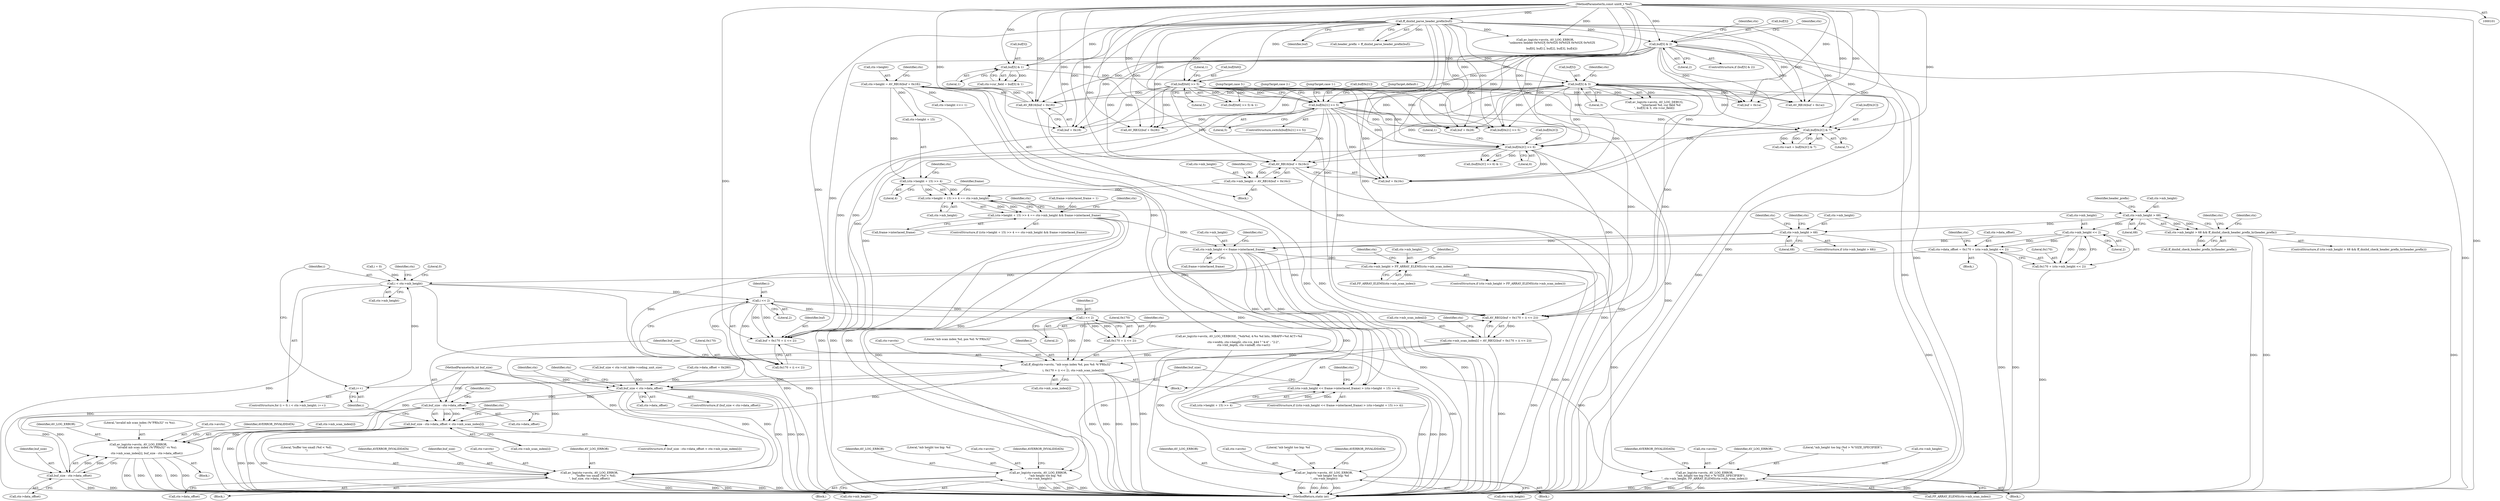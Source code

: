 digraph "0_FFmpeg_296debd213bd6dce7647cedd34eb64e5b94cdc92@pointer" {
"1000624" [label="(Call,(ctx->height + 15) >> 4 == ctx->mb_height)"];
"1000625" [label="(Call,(ctx->height + 15) >> 4)"];
"1000227" [label="(Call,ctx->height = AV_RB16(buf + 0x18))"];
"1000231" [label="(Call,AV_RB16(buf + 0x18))"];
"1000166" [label="(Call,buf[5] & 2)"];
"1000135" [label="(Call,ff_dnxhd_parse_header_prefix(buf))"];
"1000104" [label="(MethodParameterIn,const uint8_t *buf)"];
"1000221" [label="(Call,buf[0x6] >> 5)"];
"1000201" [label="(Call,buf[5] & 3)"];
"1000176" [label="(Call,buf[5] & 1)"];
"1000614" [label="(Call,ctx->mb_height = AV_RB16(buf + 0x16c))"];
"1000618" [label="(Call,AV_RB16(buf + 0x16c))"];
"1000244" [label="(Call,buf[0x21] >> 5)"];
"1000362" [label="(Call,buf[0x2C] >> 6)"];
"1000326" [label="(Call,buf[0x2C] & 7)"];
"1000623" [label="(Call,(ctx->height + 15) >> 4 == ctx->mb_height && frame->interlaced_frame)"];
"1000718" [label="(Call,ctx->mb_height << frame->interlaced_frame)"];
"1000717" [label="(Call,(ctx->mb_height << frame->interlaced_frame) > (ctx->height + 15) >> 4)"];
"1000733" [label="(Call,av_log(ctx->avctx, AV_LOG_ERROR,\n                \"mb height too big: %d\n\", ctx->mb_height))"];
"1000764" [label="(Call,ctx->mb_height > FF_ARRAY_ELEMS(ctx->mb_scan_index))"];
"1000773" [label="(Call,av_log(ctx->avctx, AV_LOG_ERROR,\n               \"mb_height too big (%d > %\"SIZE_SPECIFIER\").\n\", ctx->mb_height, FF_ARRAY_ELEMS(ctx->mb_scan_index)))"];
"1000792" [label="(Call,i < ctx->mb_height)"];
"1000811" [label="(Call,i << 2)"];
"1000806" [label="(Call,AV_RB32(buf + 0x170 + (i << 2)))"];
"1000800" [label="(Call,ctx->mb_scan_index[i] = AV_RB32(buf + 0x170 + (i << 2)))"];
"1000814" [label="(Call,ff_dlog(ctx->avctx, \"mb scan index %d, pos %d: %\"PRIu32\"\n\",\n                i, 0x170 + (i << 2), ctx->mb_scan_index[i]))"];
"1000797" [label="(Call,i++)"];
"1000831" [label="(Call,buf_size - ctx->data_offset < ctx->mb_scan_index[i])"];
"1000843" [label="(Call,av_log(ctx->avctx, AV_LOG_ERROR,\n                   \"invalid mb scan index (%\"PRIu32\" vs %u).\n\",\n                   ctx->mb_scan_index[i], buf_size - ctx->data_offset))"];
"1000807" [label="(Call,buf + 0x170 + (i << 2))"];
"1000809" [label="(Call,0x170 + (i << 2))"];
"1000822" [label="(Call,i << 2)"];
"1000820" [label="(Call,0x170 + (i << 2))"];
"1000672" [label="(Call,ctx->mb_height > 68)"];
"1000671" [label="(Call,ctx->mb_height > 68 && ff_dnxhd_check_header_prefix_hr(header_prefix))"];
"1000686" [label="(Call,ctx->mb_height << 2)"];
"1000680" [label="(Call,ctx->data_offset = 0x170 + (ctx->mb_height << 2))"];
"1000745" [label="(Call,buf_size < ctx->data_offset)"];
"1000751" [label="(Call,av_log(ctx->avctx, AV_LOG_ERROR,\n               \"buffer too small (%d < %d).\n\", buf_size, ctx->data_offset))"];
"1000832" [label="(Call,buf_size - ctx->data_offset)"];
"1000854" [label="(Call,buf_size - ctx->data_offset)"];
"1000684" [label="(Call,0x170 + (ctx->mb_height << 2))"];
"1000694" [label="(Call,ctx->mb_height > 68)"];
"1000700" [label="(Call,av_log(ctx->avctx, AV_LOG_ERROR,\n                    \"mb height too big: %d\n\", ctx->mb_height))"];
"1000624" [label="(Call,(ctx->height + 15) >> 4 == ctx->mb_height)"];
"1000281" [label="(Call,AV_RB32(buf + 0x28))"];
"1000244" [label="(Call,buf[0x21] >> 5)"];
"1000811" [label="(Call,i << 2)"];
"1000195" [label="(Call,av_log(ctx->avctx, AV_LOG_DEBUG,\n               \"interlaced %d, cur field %d\n\", buf[5] & 3, ctx->cur_field))"];
"1000228" [label="(Call,ctx->height)"];
"1000180" [label="(Literal,1)"];
"1000272" [label="(Call,buf[0x21] >> 5)"];
"1000640" [label="(Identifier,ctx)"];
"1000778" [label="(Literal,\"mb_height too big (%d > %\"SIZE_SPECIFIER\").\n\")"];
"1000142" [label="(Call,av_log(ctx->avctx, AV_LOG_ERROR,\n               \"unknown header 0x%02X 0x%02X 0x%02X 0x%02X 0x%02X\n\",\n               buf[0], buf[1], buf[2], buf[3], buf[4]))"];
"1000282" [label="(Call,buf + 0x28)"];
"1000363" [label="(Call,buf[0x2C])"];
"1000810" [label="(Literal,0x170)"];
"1000105" [label="(MethodParameterIn,int buf_size)"];
"1000706" [label="(Call,ctx->mb_height)"];
"1000705" [label="(Literal,\"mb height too big: %d\n\")"];
"1000330" [label="(Literal,7)"];
"1000687" [label="(Call,ctx->mb_height)"];
"1000710" [label="(Identifier,AVERROR_INVALIDDATA)"];
"1000839" [label="(Identifier,ctx)"];
"1000765" [label="(Call,ctx->mb_height)"];
"1000672" [label="(Call,ctx->mb_height > 68)"];
"1000845" [label="(Identifier,ctx)"];
"1000818" [label="(Literal,\"mb scan index %d, pos %d: %\"PRIu32\"\n\")"];
"1000614" [label="(Call,ctx->mb_height = AV_RB16(buf + 0x16c))"];
"1000177" [label="(Call,buf[5])"];
"1000782" [label="(Call,FF_ARRAY_ELEMS(ctx->mb_scan_index))"];
"1000813" [label="(Literal,2)"];
"1000812" [label="(Identifier,i)"];
"1000800" [label="(Call,ctx->mb_scan_index[i] = AV_RB32(buf + 0x170 + (i << 2)))"];
"1000756" [label="(Literal,\"buffer too small (%d < %d).\n\")"];
"1000239" [label="(Call,AV_RB16(buf + 0x1a))"];
"1000638" [label="(Call,ctx->height <<= 1)"];
"1000104" [label="(MethodParameterIn,const uint8_t *buf)"];
"1000746" [label="(Identifier,buf_size)"];
"1000794" [label="(Call,ctx->mb_height)"];
"1000831" [label="(Call,buf_size - ctx->data_offset < ctx->mb_scan_index[i])"];
"1000824" [label="(Literal,2)"];
"1000720" [label="(Identifier,ctx)"];
"1000751" [label="(Call,av_log(ctx->avctx, AV_LOG_ERROR,\n               \"buffer too small (%d < %d).\n\", buf_size, ctx->data_offset))"];
"1000809" [label="(Call,0x170 + (i << 2))"];
"1000690" [label="(Literal,2)"];
"1000719" [label="(Call,ctx->mb_height)"];
"1000821" [label="(Literal,0x170)"];
"1000790" [label="(Identifier,i)"];
"1000789" [label="(Call,i = 0)"];
"1000166" [label="(Call,buf[5] & 2)"];
"1000722" [label="(Call,frame->interlaced_frame)"];
"1000615" [label="(Call,ctx->mb_height)"];
"1000696" [label="(Identifier,ctx)"];
"1000181" [label="(Call,frame->interlaced_frame = 1)"];
"1000808" [label="(Identifier,buf)"];
"1000684" [label="(Call,0x170 + (ctx->mb_height << 2))"];
"1000700" [label="(Call,av_log(ctx->avctx, AV_LOG_ERROR,\n                    \"mb height too big: %d\n\", ctx->mb_height))"];
"1000213" [label="(Identifier,ctx)"];
"1000825" [label="(Call,ctx->mb_scan_index[i])"];
"1000833" [label="(Identifier,buf_size)"];
"1000762" [label="(Identifier,AVERROR_INVALIDDATA)"];
"1000581" [label="(Call,buf_size < ctx->cid_table->coding_unit_size)"];
"1000226" [label="(Literal,1)"];
"1000848" [label="(Literal,\"invalid mb scan index (%\"PRIu32\" vs %u).\n\")"];
"1000863" [label="(MethodReturn,static int)"];
"1000699" [label="(Block,)"];
"1000779" [label="(Call,ctx->mb_height)"];
"1000844" [label="(Call,ctx->avctx)"];
"1000750" [label="(Block,)"];
"1000673" [label="(Call,ctx->mb_height)"];
"1000265" [label="(JumpTarget,default:)"];
"1000744" [label="(ControlStructure,if (buf_size < ctx->data_offset))"];
"1000820" [label="(Call,0x170 + (i << 2))"];
"1000135" [label="(Call,ff_dnxhd_parse_header_prefix(buf))"];
"1000176" [label="(Call,buf[5] & 1)"];
"1000772" [label="(Block,)"];
"1000787" [label="(Identifier,AVERROR_INVALIDDATA)"];
"1000232" [label="(Call,buf + 0x18)"];
"1000801" [label="(Call,ctx->mb_scan_index[i])"];
"1000774" [label="(Call,ctx->avctx)"];
"1000240" [label="(Call,buf + 0x1a)"];
"1000222" [label="(Call,buf[0x6])"];
"1000670" [label="(ControlStructure,if (ctx->mb_height > 68 && ff_dnxhd_check_header_prefix_hr(header_prefix)))"];
"1000260" [label="(JumpTarget,case 3:)"];
"1000745" [label="(Call,buf_size < ctx->data_offset)"];
"1000685" [label="(Literal,0x170)"];
"1000764" [label="(Call,ctx->mb_height > FF_ARRAY_ELEMS(ctx->mb_scan_index))"];
"1000366" [label="(Literal,6)"];
"1000711" [label="(Call,ctx->data_offset = 0x280)"];
"1000798" [label="(Identifier,i)"];
"1000220" [label="(Call,(buf[0x6] >> 5) & 1)"];
"1000717" [label="(Call,(ctx->mb_height << frame->interlaced_frame) > (ctx->height + 15) >> 4)"];
"1000768" [label="(Call,FF_ARRAY_ELEMS(ctx->mb_scan_index))"];
"1000207" [label="(Identifier,ctx)"];
"1000827" [label="(Identifier,ctx)"];
"1000633" [label="(Identifier,ctx)"];
"1000678" [label="(Identifier,header_prefix)"];
"1000739" [label="(Call,ctx->mb_height)"];
"1000725" [label="(Call,(ctx->height + 15) >> 4)"];
"1000823" [label="(Identifier,i)"];
"1000757" [label="(Identifier,buf_size)"];
"1000792" [label="(Call,i < ctx->mb_height)"];
"1000255" [label="(JumpTarget,case 2:)"];
"1000695" [label="(Call,ctx->mb_height)"];
"1000250" [label="(JumpTarget,case 1:)"];
"1000735" [label="(Identifier,ctx)"];
"1000631" [label="(Literal,4)"];
"1000682" [label="(Identifier,ctx)"];
"1000775" [label="(Identifier,ctx)"];
"1000635" [label="(Call,frame->interlaced_frame)"];
"1000834" [label="(Call,ctx->data_offset)"];
"1000327" [label="(Call,buf[0x2C])"];
"1000694" [label="(Call,ctx->mb_height > 68)"];
"1000362" [label="(Call,buf[0x2C] >> 6)"];
"1000856" [label="(Call,ctx->data_offset)"];
"1000237" [label="(Identifier,ctx)"];
"1000832" [label="(Call,buf_size - ctx->data_offset)"];
"1000860" [label="(Identifier,AVERROR_INVALIDDATA)"];
"1000704" [label="(Identifier,AV_LOG_ERROR)"];
"1000737" [label="(Identifier,AV_LOG_ERROR)"];
"1000843" [label="(Call,av_log(ctx->avctx, AV_LOG_ERROR,\n                   \"invalid mb scan index (%\"PRIu32\" vs %u).\n\",\n                   ctx->mb_scan_index[i], buf_size - ctx->data_offset))"];
"1000698" [label="(Literal,68)"];
"1000170" [label="(Literal,2)"];
"1000793" [label="(Identifier,i)"];
"1000619" [label="(Call,buf + 0x16c)"];
"1000797" [label="(Call,i++)"];
"1000671" [label="(Call,ctx->mb_height > 68 && ff_dnxhd_check_header_prefix_hr(header_prefix))"];
"1000837" [label="(Call,ctx->mb_scan_index[i])"];
"1000645" [label="(Identifier,ctx)"];
"1000165" [label="(ControlStructure,if (buf[5] & 2))"];
"1000107" [label="(Block,)"];
"1000819" [label="(Identifier,i)"];
"1000626" [label="(Call,ctx->height + 15)"];
"1000202" [label="(Call,buf[5])"];
"1000367" [label="(Literal,1)"];
"1000718" [label="(Call,ctx->mb_height << frame->interlaced_frame)"];
"1000326" [label="(Call,buf[0x2C] & 7)"];
"1000758" [label="(Call,ctx->data_offset)"];
"1000225" [label="(Literal,5)"];
"1000766" [label="(Identifier,ctx)"];
"1000231" [label="(Call,AV_RB16(buf + 0x18))"];
"1000167" [label="(Call,buf[5])"];
"1000248" [label="(Literal,5)"];
"1000849" [label="(Call,ctx->mb_scan_index[i])"];
"1000623" [label="(Call,(ctx->height + 15) >> 4 == ctx->mb_height && frame->interlaced_frame)"];
"1000679" [label="(Block,)"];
"1000701" [label="(Call,ctx->avctx)"];
"1000243" [label="(ControlStructure,switch(buf[0x21] >> 5))"];
"1000693" [label="(ControlStructure,if (ctx->mb_height > 68))"];
"1000815" [label="(Call,ctx->avctx)"];
"1000361" [label="(Call,(buf[0x2C] >> 6) & 1)"];
"1000816" [label="(Identifier,ctx)"];
"1000680" [label="(Call,ctx->data_offset = 0x170 + (ctx->mb_height << 2))"];
"1000681" [label="(Call,ctx->data_offset)"];
"1000738" [label="(Literal,\"mb height too big: %d\n\")"];
"1000618" [label="(Call,AV_RB16(buf + 0x16c))"];
"1000855" [label="(Identifier,buf_size)"];
"1000777" [label="(Identifier,AV_LOG_ERROR)"];
"1000227" [label="(Call,ctx->height = AV_RB16(buf + 0x18))"];
"1000752" [label="(Call,ctx->avctx)"];
"1000136" [label="(Identifier,buf)"];
"1000622" [label="(ControlStructure,if ((ctx->height + 15) >> 4 == ctx->mb_height && frame->interlaced_frame))"];
"1000713" [label="(Identifier,ctx)"];
"1000847" [label="(Identifier,AV_LOG_ERROR)"];
"1000636" [label="(Identifier,frame)"];
"1000807" [label="(Call,buf + 0x170 + (i << 2))"];
"1000628" [label="(Identifier,ctx)"];
"1000174" [label="(Identifier,ctx)"];
"1000803" [label="(Identifier,ctx)"];
"1000733" [label="(Call,av_log(ctx->avctx, AV_LOG_ERROR,\n                \"mb height too big: %d\n\", ctx->mb_height))"];
"1000632" [label="(Call,ctx->mb_height)"];
"1000755" [label="(Identifier,AV_LOG_ERROR)"];
"1000133" [label="(Call,header_prefix = ff_dnxhd_parse_header_prefix(buf))"];
"1000221" [label="(Call,buf[0x6] >> 5)"];
"1000728" [label="(Identifier,ctx)"];
"1000734" [label="(Call,ctx->avctx)"];
"1000747" [label="(Call,ctx->data_offset)"];
"1000806" [label="(Call,AV_RB32(buf + 0x170 + (i << 2)))"];
"1000716" [label="(ControlStructure,if ((ctx->mb_height << frame->interlaced_frame) > (ctx->height + 15) >> 4))"];
"1000788" [label="(ControlStructure,for (i = 0; i < ctx->mb_height; i++))"];
"1000643" [label="(Call,av_log(ctx->avctx, AV_LOG_VERBOSE, \"%dx%d, 4:%s %d bits, MBAFF=%d ACT=%d\n\",\n           ctx->width, ctx->height, ctx->is_444 ? \"4:4\" : \"2:2\",\n           ctx->bit_depth, ctx->mbaff, ctx->act))"];
"1000763" [label="(ControlStructure,if (ctx->mb_height > FF_ARRAY_ELEMS(ctx->mb_scan_index)))"];
"1000814" [label="(Call,ff_dlog(ctx->avctx, \"mb scan index %d, pos %d: %\"PRIu32\"\n\",\n                i, 0x170 + (i << 2), ctx->mb_scan_index[i]))"];
"1000201" [label="(Call,buf[5] & 3)"];
"1000743" [label="(Identifier,AVERROR_INVALIDDATA)"];
"1000862" [label="(Literal,0)"];
"1000732" [label="(Block,)"];
"1000753" [label="(Identifier,ctx)"];
"1000677" [label="(Call,ff_dnxhd_check_header_prefix_hr(header_prefix))"];
"1000842" [label="(Block,)"];
"1000773" [label="(Call,av_log(ctx->avctx, AV_LOG_ERROR,\n               \"mb_height too big (%d > %\"SIZE_SPECIFIER\").\n\", ctx->mb_height, FF_ARRAY_ELEMS(ctx->mb_scan_index)))"];
"1000322" [label="(Call,ctx->act = buf[0x2C] & 7)"];
"1000799" [label="(Block,)"];
"1000245" [label="(Call,buf[0x21])"];
"1000686" [label="(Call,ctx->mb_height << 2)"];
"1000676" [label="(Literal,68)"];
"1000830" [label="(ControlStructure,if (buf_size - ctx->data_offset < ctx->mb_scan_index[i]))"];
"1000625" [label="(Call,(ctx->height + 15) >> 4)"];
"1000822" [label="(Call,i << 2)"];
"1000205" [label="(Literal,3)"];
"1000702" [label="(Identifier,ctx)"];
"1000172" [label="(Call,ctx->cur_field = buf[5] & 1)"];
"1000854" [label="(Call,buf_size - ctx->data_offset)"];
"1000624" -> "1000623"  [label="AST: "];
"1000624" -> "1000632"  [label="CFG: "];
"1000625" -> "1000624"  [label="AST: "];
"1000632" -> "1000624"  [label="AST: "];
"1000636" -> "1000624"  [label="CFG: "];
"1000623" -> "1000624"  [label="CFG: "];
"1000624" -> "1000863"  [label="DDG: "];
"1000624" -> "1000623"  [label="DDG: "];
"1000624" -> "1000623"  [label="DDG: "];
"1000625" -> "1000624"  [label="DDG: "];
"1000625" -> "1000624"  [label="DDG: "];
"1000614" -> "1000624"  [label="DDG: "];
"1000624" -> "1000672"  [label="DDG: "];
"1000625" -> "1000631"  [label="CFG: "];
"1000626" -> "1000625"  [label="AST: "];
"1000631" -> "1000625"  [label="AST: "];
"1000633" -> "1000625"  [label="CFG: "];
"1000625" -> "1000863"  [label="DDG: "];
"1000227" -> "1000625"  [label="DDG: "];
"1000227" -> "1000107"  [label="AST: "];
"1000227" -> "1000231"  [label="CFG: "];
"1000228" -> "1000227"  [label="AST: "];
"1000231" -> "1000227"  [label="AST: "];
"1000237" -> "1000227"  [label="CFG: "];
"1000227" -> "1000863"  [label="DDG: "];
"1000227" -> "1000863"  [label="DDG: "];
"1000231" -> "1000227"  [label="DDG: "];
"1000227" -> "1000626"  [label="DDG: "];
"1000227" -> "1000638"  [label="DDG: "];
"1000227" -> "1000643"  [label="DDG: "];
"1000231" -> "1000232"  [label="CFG: "];
"1000232" -> "1000231"  [label="AST: "];
"1000231" -> "1000863"  [label="DDG: "];
"1000166" -> "1000231"  [label="DDG: "];
"1000221" -> "1000231"  [label="DDG: "];
"1000135" -> "1000231"  [label="DDG: "];
"1000201" -> "1000231"  [label="DDG: "];
"1000104" -> "1000231"  [label="DDG: "];
"1000166" -> "1000165"  [label="AST: "];
"1000166" -> "1000170"  [label="CFG: "];
"1000167" -> "1000166"  [label="AST: "];
"1000170" -> "1000166"  [label="AST: "];
"1000174" -> "1000166"  [label="CFG: "];
"1000213" -> "1000166"  [label="CFG: "];
"1000166" -> "1000863"  [label="DDG: "];
"1000166" -> "1000863"  [label="DDG: "];
"1000135" -> "1000166"  [label="DDG: "];
"1000104" -> "1000166"  [label="DDG: "];
"1000166" -> "1000176"  [label="DDG: "];
"1000166" -> "1000232"  [label="DDG: "];
"1000166" -> "1000239"  [label="DDG: "];
"1000166" -> "1000240"  [label="DDG: "];
"1000166" -> "1000244"  [label="DDG: "];
"1000166" -> "1000272"  [label="DDG: "];
"1000166" -> "1000281"  [label="DDG: "];
"1000166" -> "1000282"  [label="DDG: "];
"1000166" -> "1000326"  [label="DDG: "];
"1000166" -> "1000362"  [label="DDG: "];
"1000166" -> "1000618"  [label="DDG: "];
"1000166" -> "1000619"  [label="DDG: "];
"1000166" -> "1000806"  [label="DDG: "];
"1000166" -> "1000807"  [label="DDG: "];
"1000135" -> "1000133"  [label="AST: "];
"1000135" -> "1000136"  [label="CFG: "];
"1000136" -> "1000135"  [label="AST: "];
"1000133" -> "1000135"  [label="CFG: "];
"1000135" -> "1000863"  [label="DDG: "];
"1000135" -> "1000133"  [label="DDG: "];
"1000104" -> "1000135"  [label="DDG: "];
"1000135" -> "1000142"  [label="DDG: "];
"1000135" -> "1000176"  [label="DDG: "];
"1000135" -> "1000201"  [label="DDG: "];
"1000135" -> "1000221"  [label="DDG: "];
"1000135" -> "1000232"  [label="DDG: "];
"1000135" -> "1000239"  [label="DDG: "];
"1000135" -> "1000240"  [label="DDG: "];
"1000135" -> "1000244"  [label="DDG: "];
"1000135" -> "1000272"  [label="DDG: "];
"1000135" -> "1000281"  [label="DDG: "];
"1000135" -> "1000282"  [label="DDG: "];
"1000135" -> "1000326"  [label="DDG: "];
"1000135" -> "1000362"  [label="DDG: "];
"1000135" -> "1000618"  [label="DDG: "];
"1000135" -> "1000619"  [label="DDG: "];
"1000135" -> "1000806"  [label="DDG: "];
"1000135" -> "1000807"  [label="DDG: "];
"1000104" -> "1000101"  [label="AST: "];
"1000104" -> "1000863"  [label="DDG: "];
"1000104" -> "1000142"  [label="DDG: "];
"1000104" -> "1000176"  [label="DDG: "];
"1000104" -> "1000201"  [label="DDG: "];
"1000104" -> "1000221"  [label="DDG: "];
"1000104" -> "1000232"  [label="DDG: "];
"1000104" -> "1000239"  [label="DDG: "];
"1000104" -> "1000240"  [label="DDG: "];
"1000104" -> "1000244"  [label="DDG: "];
"1000104" -> "1000272"  [label="DDG: "];
"1000104" -> "1000281"  [label="DDG: "];
"1000104" -> "1000282"  [label="DDG: "];
"1000104" -> "1000326"  [label="DDG: "];
"1000104" -> "1000362"  [label="DDG: "];
"1000104" -> "1000618"  [label="DDG: "];
"1000104" -> "1000619"  [label="DDG: "];
"1000104" -> "1000806"  [label="DDG: "];
"1000104" -> "1000807"  [label="DDG: "];
"1000221" -> "1000220"  [label="AST: "];
"1000221" -> "1000225"  [label="CFG: "];
"1000222" -> "1000221"  [label="AST: "];
"1000225" -> "1000221"  [label="AST: "];
"1000226" -> "1000221"  [label="CFG: "];
"1000221" -> "1000863"  [label="DDG: "];
"1000221" -> "1000220"  [label="DDG: "];
"1000221" -> "1000220"  [label="DDG: "];
"1000221" -> "1000232"  [label="DDG: "];
"1000221" -> "1000239"  [label="DDG: "];
"1000221" -> "1000240"  [label="DDG: "];
"1000221" -> "1000244"  [label="DDG: "];
"1000221" -> "1000272"  [label="DDG: "];
"1000221" -> "1000281"  [label="DDG: "];
"1000221" -> "1000282"  [label="DDG: "];
"1000221" -> "1000326"  [label="DDG: "];
"1000221" -> "1000362"  [label="DDG: "];
"1000221" -> "1000618"  [label="DDG: "];
"1000221" -> "1000619"  [label="DDG: "];
"1000221" -> "1000806"  [label="DDG: "];
"1000221" -> "1000807"  [label="DDG: "];
"1000201" -> "1000195"  [label="AST: "];
"1000201" -> "1000205"  [label="CFG: "];
"1000202" -> "1000201"  [label="AST: "];
"1000205" -> "1000201"  [label="AST: "];
"1000207" -> "1000201"  [label="CFG: "];
"1000201" -> "1000863"  [label="DDG: "];
"1000201" -> "1000195"  [label="DDG: "];
"1000201" -> "1000195"  [label="DDG: "];
"1000176" -> "1000201"  [label="DDG: "];
"1000201" -> "1000232"  [label="DDG: "];
"1000201" -> "1000239"  [label="DDG: "];
"1000201" -> "1000240"  [label="DDG: "];
"1000201" -> "1000244"  [label="DDG: "];
"1000201" -> "1000272"  [label="DDG: "];
"1000201" -> "1000281"  [label="DDG: "];
"1000201" -> "1000282"  [label="DDG: "];
"1000201" -> "1000326"  [label="DDG: "];
"1000201" -> "1000362"  [label="DDG: "];
"1000201" -> "1000618"  [label="DDG: "];
"1000201" -> "1000619"  [label="DDG: "];
"1000201" -> "1000806"  [label="DDG: "];
"1000201" -> "1000807"  [label="DDG: "];
"1000176" -> "1000172"  [label="AST: "];
"1000176" -> "1000180"  [label="CFG: "];
"1000177" -> "1000176"  [label="AST: "];
"1000180" -> "1000176"  [label="AST: "];
"1000172" -> "1000176"  [label="CFG: "];
"1000176" -> "1000172"  [label="DDG: "];
"1000176" -> "1000172"  [label="DDG: "];
"1000614" -> "1000107"  [label="AST: "];
"1000614" -> "1000618"  [label="CFG: "];
"1000615" -> "1000614"  [label="AST: "];
"1000618" -> "1000614"  [label="AST: "];
"1000628" -> "1000614"  [label="CFG: "];
"1000614" -> "1000863"  [label="DDG: "];
"1000618" -> "1000614"  [label="DDG: "];
"1000618" -> "1000619"  [label="CFG: "];
"1000619" -> "1000618"  [label="AST: "];
"1000618" -> "1000863"  [label="DDG: "];
"1000244" -> "1000618"  [label="DDG: "];
"1000362" -> "1000618"  [label="DDG: "];
"1000244" -> "1000243"  [label="AST: "];
"1000244" -> "1000248"  [label="CFG: "];
"1000245" -> "1000244"  [label="AST: "];
"1000248" -> "1000244"  [label="AST: "];
"1000250" -> "1000244"  [label="CFG: "];
"1000255" -> "1000244"  [label="CFG: "];
"1000260" -> "1000244"  [label="CFG: "];
"1000265" -> "1000244"  [label="CFG: "];
"1000244" -> "1000863"  [label="DDG: "];
"1000244" -> "1000863"  [label="DDG: "];
"1000244" -> "1000272"  [label="DDG: "];
"1000244" -> "1000281"  [label="DDG: "];
"1000244" -> "1000282"  [label="DDG: "];
"1000244" -> "1000326"  [label="DDG: "];
"1000244" -> "1000362"  [label="DDG: "];
"1000244" -> "1000619"  [label="DDG: "];
"1000244" -> "1000806"  [label="DDG: "];
"1000244" -> "1000807"  [label="DDG: "];
"1000362" -> "1000361"  [label="AST: "];
"1000362" -> "1000366"  [label="CFG: "];
"1000363" -> "1000362"  [label="AST: "];
"1000366" -> "1000362"  [label="AST: "];
"1000367" -> "1000362"  [label="CFG: "];
"1000362" -> "1000863"  [label="DDG: "];
"1000362" -> "1000361"  [label="DDG: "];
"1000362" -> "1000361"  [label="DDG: "];
"1000326" -> "1000362"  [label="DDG: "];
"1000362" -> "1000619"  [label="DDG: "];
"1000362" -> "1000806"  [label="DDG: "];
"1000362" -> "1000807"  [label="DDG: "];
"1000326" -> "1000322"  [label="AST: "];
"1000326" -> "1000330"  [label="CFG: "];
"1000327" -> "1000326"  [label="AST: "];
"1000330" -> "1000326"  [label="AST: "];
"1000322" -> "1000326"  [label="CFG: "];
"1000326" -> "1000322"  [label="DDG: "];
"1000326" -> "1000322"  [label="DDG: "];
"1000623" -> "1000622"  [label="AST: "];
"1000623" -> "1000635"  [label="CFG: "];
"1000635" -> "1000623"  [label="AST: "];
"1000640" -> "1000623"  [label="CFG: "];
"1000645" -> "1000623"  [label="CFG: "];
"1000623" -> "1000863"  [label="DDG: "];
"1000623" -> "1000863"  [label="DDG: "];
"1000623" -> "1000863"  [label="DDG: "];
"1000181" -> "1000623"  [label="DDG: "];
"1000623" -> "1000718"  [label="DDG: "];
"1000718" -> "1000717"  [label="AST: "];
"1000718" -> "1000722"  [label="CFG: "];
"1000719" -> "1000718"  [label="AST: "];
"1000722" -> "1000718"  [label="AST: "];
"1000728" -> "1000718"  [label="CFG: "];
"1000718" -> "1000863"  [label="DDG: "];
"1000718" -> "1000863"  [label="DDG: "];
"1000718" -> "1000717"  [label="DDG: "];
"1000718" -> "1000717"  [label="DDG: "];
"1000694" -> "1000718"  [label="DDG: "];
"1000686" -> "1000718"  [label="DDG: "];
"1000718" -> "1000733"  [label="DDG: "];
"1000718" -> "1000764"  [label="DDG: "];
"1000717" -> "1000716"  [label="AST: "];
"1000717" -> "1000725"  [label="CFG: "];
"1000725" -> "1000717"  [label="AST: "];
"1000735" -> "1000717"  [label="CFG: "];
"1000746" -> "1000717"  [label="CFG: "];
"1000717" -> "1000863"  [label="DDG: "];
"1000717" -> "1000863"  [label="DDG: "];
"1000717" -> "1000863"  [label="DDG: "];
"1000725" -> "1000717"  [label="DDG: "];
"1000725" -> "1000717"  [label="DDG: "];
"1000733" -> "1000732"  [label="AST: "];
"1000733" -> "1000739"  [label="CFG: "];
"1000734" -> "1000733"  [label="AST: "];
"1000737" -> "1000733"  [label="AST: "];
"1000738" -> "1000733"  [label="AST: "];
"1000739" -> "1000733"  [label="AST: "];
"1000743" -> "1000733"  [label="CFG: "];
"1000733" -> "1000863"  [label="DDG: "];
"1000733" -> "1000863"  [label="DDG: "];
"1000733" -> "1000863"  [label="DDG: "];
"1000733" -> "1000863"  [label="DDG: "];
"1000643" -> "1000733"  [label="DDG: "];
"1000764" -> "1000763"  [label="AST: "];
"1000764" -> "1000768"  [label="CFG: "];
"1000765" -> "1000764"  [label="AST: "];
"1000768" -> "1000764"  [label="AST: "];
"1000775" -> "1000764"  [label="CFG: "];
"1000790" -> "1000764"  [label="CFG: "];
"1000764" -> "1000863"  [label="DDG: "];
"1000764" -> "1000863"  [label="DDG: "];
"1000768" -> "1000764"  [label="DDG: "];
"1000764" -> "1000773"  [label="DDG: "];
"1000764" -> "1000792"  [label="DDG: "];
"1000773" -> "1000772"  [label="AST: "];
"1000773" -> "1000782"  [label="CFG: "];
"1000774" -> "1000773"  [label="AST: "];
"1000777" -> "1000773"  [label="AST: "];
"1000778" -> "1000773"  [label="AST: "];
"1000779" -> "1000773"  [label="AST: "];
"1000782" -> "1000773"  [label="AST: "];
"1000787" -> "1000773"  [label="CFG: "];
"1000773" -> "1000863"  [label="DDG: "];
"1000773" -> "1000863"  [label="DDG: "];
"1000773" -> "1000863"  [label="DDG: "];
"1000773" -> "1000863"  [label="DDG: "];
"1000773" -> "1000863"  [label="DDG: "];
"1000643" -> "1000773"  [label="DDG: "];
"1000782" -> "1000773"  [label="DDG: "];
"1000792" -> "1000788"  [label="AST: "];
"1000792" -> "1000794"  [label="CFG: "];
"1000793" -> "1000792"  [label="AST: "];
"1000794" -> "1000792"  [label="AST: "];
"1000803" -> "1000792"  [label="CFG: "];
"1000862" -> "1000792"  [label="CFG: "];
"1000792" -> "1000863"  [label="DDG: "];
"1000792" -> "1000863"  [label="DDG: "];
"1000792" -> "1000863"  [label="DDG: "];
"1000789" -> "1000792"  [label="DDG: "];
"1000797" -> "1000792"  [label="DDG: "];
"1000792" -> "1000811"  [label="DDG: "];
"1000811" -> "1000809"  [label="AST: "];
"1000811" -> "1000813"  [label="CFG: "];
"1000812" -> "1000811"  [label="AST: "];
"1000813" -> "1000811"  [label="AST: "];
"1000809" -> "1000811"  [label="CFG: "];
"1000811" -> "1000806"  [label="DDG: "];
"1000811" -> "1000806"  [label="DDG: "];
"1000811" -> "1000807"  [label="DDG: "];
"1000811" -> "1000807"  [label="DDG: "];
"1000811" -> "1000809"  [label="DDG: "];
"1000811" -> "1000809"  [label="DDG: "];
"1000811" -> "1000822"  [label="DDG: "];
"1000806" -> "1000800"  [label="AST: "];
"1000806" -> "1000807"  [label="CFG: "];
"1000807" -> "1000806"  [label="AST: "];
"1000800" -> "1000806"  [label="CFG: "];
"1000806" -> "1000863"  [label="DDG: "];
"1000806" -> "1000800"  [label="DDG: "];
"1000800" -> "1000799"  [label="AST: "];
"1000801" -> "1000800"  [label="AST: "];
"1000816" -> "1000800"  [label="CFG: "];
"1000800" -> "1000863"  [label="DDG: "];
"1000800" -> "1000814"  [label="DDG: "];
"1000814" -> "1000799"  [label="AST: "];
"1000814" -> "1000825"  [label="CFG: "];
"1000815" -> "1000814"  [label="AST: "];
"1000818" -> "1000814"  [label="AST: "];
"1000819" -> "1000814"  [label="AST: "];
"1000820" -> "1000814"  [label="AST: "];
"1000825" -> "1000814"  [label="AST: "];
"1000833" -> "1000814"  [label="CFG: "];
"1000814" -> "1000863"  [label="DDG: "];
"1000814" -> "1000863"  [label="DDG: "];
"1000814" -> "1000863"  [label="DDG: "];
"1000814" -> "1000863"  [label="DDG: "];
"1000814" -> "1000797"  [label="DDG: "];
"1000643" -> "1000814"  [label="DDG: "];
"1000822" -> "1000814"  [label="DDG: "];
"1000822" -> "1000814"  [label="DDG: "];
"1000814" -> "1000831"  [label="DDG: "];
"1000814" -> "1000843"  [label="DDG: "];
"1000797" -> "1000788"  [label="AST: "];
"1000797" -> "1000798"  [label="CFG: "];
"1000798" -> "1000797"  [label="AST: "];
"1000793" -> "1000797"  [label="CFG: "];
"1000831" -> "1000830"  [label="AST: "];
"1000831" -> "1000837"  [label="CFG: "];
"1000832" -> "1000831"  [label="AST: "];
"1000837" -> "1000831"  [label="AST: "];
"1000845" -> "1000831"  [label="CFG: "];
"1000798" -> "1000831"  [label="CFG: "];
"1000831" -> "1000863"  [label="DDG: "];
"1000831" -> "1000863"  [label="DDG: "];
"1000831" -> "1000863"  [label="DDG: "];
"1000832" -> "1000831"  [label="DDG: "];
"1000832" -> "1000831"  [label="DDG: "];
"1000831" -> "1000843"  [label="DDG: "];
"1000843" -> "1000842"  [label="AST: "];
"1000843" -> "1000854"  [label="CFG: "];
"1000844" -> "1000843"  [label="AST: "];
"1000847" -> "1000843"  [label="AST: "];
"1000848" -> "1000843"  [label="AST: "];
"1000849" -> "1000843"  [label="AST: "];
"1000854" -> "1000843"  [label="AST: "];
"1000860" -> "1000843"  [label="CFG: "];
"1000843" -> "1000863"  [label="DDG: "];
"1000843" -> "1000863"  [label="DDG: "];
"1000843" -> "1000863"  [label="DDG: "];
"1000843" -> "1000863"  [label="DDG: "];
"1000843" -> "1000863"  [label="DDG: "];
"1000854" -> "1000843"  [label="DDG: "];
"1000854" -> "1000843"  [label="DDG: "];
"1000807" -> "1000809"  [label="CFG: "];
"1000808" -> "1000807"  [label="AST: "];
"1000809" -> "1000807"  [label="AST: "];
"1000807" -> "1000863"  [label="DDG: "];
"1000810" -> "1000809"  [label="AST: "];
"1000822" -> "1000820"  [label="AST: "];
"1000822" -> "1000824"  [label="CFG: "];
"1000823" -> "1000822"  [label="AST: "];
"1000824" -> "1000822"  [label="AST: "];
"1000820" -> "1000822"  [label="CFG: "];
"1000822" -> "1000820"  [label="DDG: "];
"1000822" -> "1000820"  [label="DDG: "];
"1000821" -> "1000820"  [label="AST: "];
"1000827" -> "1000820"  [label="CFG: "];
"1000820" -> "1000863"  [label="DDG: "];
"1000672" -> "1000671"  [label="AST: "];
"1000672" -> "1000676"  [label="CFG: "];
"1000673" -> "1000672"  [label="AST: "];
"1000676" -> "1000672"  [label="AST: "];
"1000678" -> "1000672"  [label="CFG: "];
"1000671" -> "1000672"  [label="CFG: "];
"1000672" -> "1000671"  [label="DDG: "];
"1000672" -> "1000671"  [label="DDG: "];
"1000672" -> "1000686"  [label="DDG: "];
"1000672" -> "1000694"  [label="DDG: "];
"1000671" -> "1000670"  [label="AST: "];
"1000671" -> "1000677"  [label="CFG: "];
"1000677" -> "1000671"  [label="AST: "];
"1000682" -> "1000671"  [label="CFG: "];
"1000696" -> "1000671"  [label="CFG: "];
"1000671" -> "1000863"  [label="DDG: "];
"1000671" -> "1000863"  [label="DDG: "];
"1000671" -> "1000863"  [label="DDG: "];
"1000677" -> "1000671"  [label="DDG: "];
"1000686" -> "1000684"  [label="AST: "];
"1000686" -> "1000690"  [label="CFG: "];
"1000687" -> "1000686"  [label="AST: "];
"1000690" -> "1000686"  [label="AST: "];
"1000684" -> "1000686"  [label="CFG: "];
"1000686" -> "1000680"  [label="DDG: "];
"1000686" -> "1000680"  [label="DDG: "];
"1000686" -> "1000684"  [label="DDG: "];
"1000686" -> "1000684"  [label="DDG: "];
"1000680" -> "1000679"  [label="AST: "];
"1000680" -> "1000684"  [label="CFG: "];
"1000681" -> "1000680"  [label="AST: "];
"1000684" -> "1000680"  [label="AST: "];
"1000720" -> "1000680"  [label="CFG: "];
"1000680" -> "1000863"  [label="DDG: "];
"1000680" -> "1000863"  [label="DDG: "];
"1000680" -> "1000745"  [label="DDG: "];
"1000745" -> "1000744"  [label="AST: "];
"1000745" -> "1000747"  [label="CFG: "];
"1000746" -> "1000745"  [label="AST: "];
"1000747" -> "1000745"  [label="AST: "];
"1000753" -> "1000745"  [label="CFG: "];
"1000766" -> "1000745"  [label="CFG: "];
"1000745" -> "1000863"  [label="DDG: "];
"1000745" -> "1000863"  [label="DDG: "];
"1000745" -> "1000863"  [label="DDG: "];
"1000581" -> "1000745"  [label="DDG: "];
"1000105" -> "1000745"  [label="DDG: "];
"1000711" -> "1000745"  [label="DDG: "];
"1000745" -> "1000751"  [label="DDG: "];
"1000745" -> "1000751"  [label="DDG: "];
"1000745" -> "1000832"  [label="DDG: "];
"1000745" -> "1000832"  [label="DDG: "];
"1000751" -> "1000750"  [label="AST: "];
"1000751" -> "1000758"  [label="CFG: "];
"1000752" -> "1000751"  [label="AST: "];
"1000755" -> "1000751"  [label="AST: "];
"1000756" -> "1000751"  [label="AST: "];
"1000757" -> "1000751"  [label="AST: "];
"1000758" -> "1000751"  [label="AST: "];
"1000762" -> "1000751"  [label="CFG: "];
"1000751" -> "1000863"  [label="DDG: "];
"1000751" -> "1000863"  [label="DDG: "];
"1000751" -> "1000863"  [label="DDG: "];
"1000751" -> "1000863"  [label="DDG: "];
"1000751" -> "1000863"  [label="DDG: "];
"1000643" -> "1000751"  [label="DDG: "];
"1000105" -> "1000751"  [label="DDG: "];
"1000832" -> "1000834"  [label="CFG: "];
"1000833" -> "1000832"  [label="AST: "];
"1000834" -> "1000832"  [label="AST: "];
"1000839" -> "1000832"  [label="CFG: "];
"1000832" -> "1000863"  [label="DDG: "];
"1000832" -> "1000863"  [label="DDG: "];
"1000105" -> "1000832"  [label="DDG: "];
"1000832" -> "1000854"  [label="DDG: "];
"1000832" -> "1000854"  [label="DDG: "];
"1000854" -> "1000856"  [label="CFG: "];
"1000855" -> "1000854"  [label="AST: "];
"1000856" -> "1000854"  [label="AST: "];
"1000854" -> "1000863"  [label="DDG: "];
"1000854" -> "1000863"  [label="DDG: "];
"1000105" -> "1000854"  [label="DDG: "];
"1000685" -> "1000684"  [label="AST: "];
"1000684" -> "1000863"  [label="DDG: "];
"1000694" -> "1000693"  [label="AST: "];
"1000694" -> "1000698"  [label="CFG: "];
"1000695" -> "1000694"  [label="AST: "];
"1000698" -> "1000694"  [label="AST: "];
"1000702" -> "1000694"  [label="CFG: "];
"1000713" -> "1000694"  [label="CFG: "];
"1000694" -> "1000863"  [label="DDG: "];
"1000694" -> "1000700"  [label="DDG: "];
"1000700" -> "1000699"  [label="AST: "];
"1000700" -> "1000706"  [label="CFG: "];
"1000701" -> "1000700"  [label="AST: "];
"1000704" -> "1000700"  [label="AST: "];
"1000705" -> "1000700"  [label="AST: "];
"1000706" -> "1000700"  [label="AST: "];
"1000710" -> "1000700"  [label="CFG: "];
"1000700" -> "1000863"  [label="DDG: "];
"1000700" -> "1000863"  [label="DDG: "];
"1000700" -> "1000863"  [label="DDG: "];
"1000700" -> "1000863"  [label="DDG: "];
"1000643" -> "1000700"  [label="DDG: "];
}
